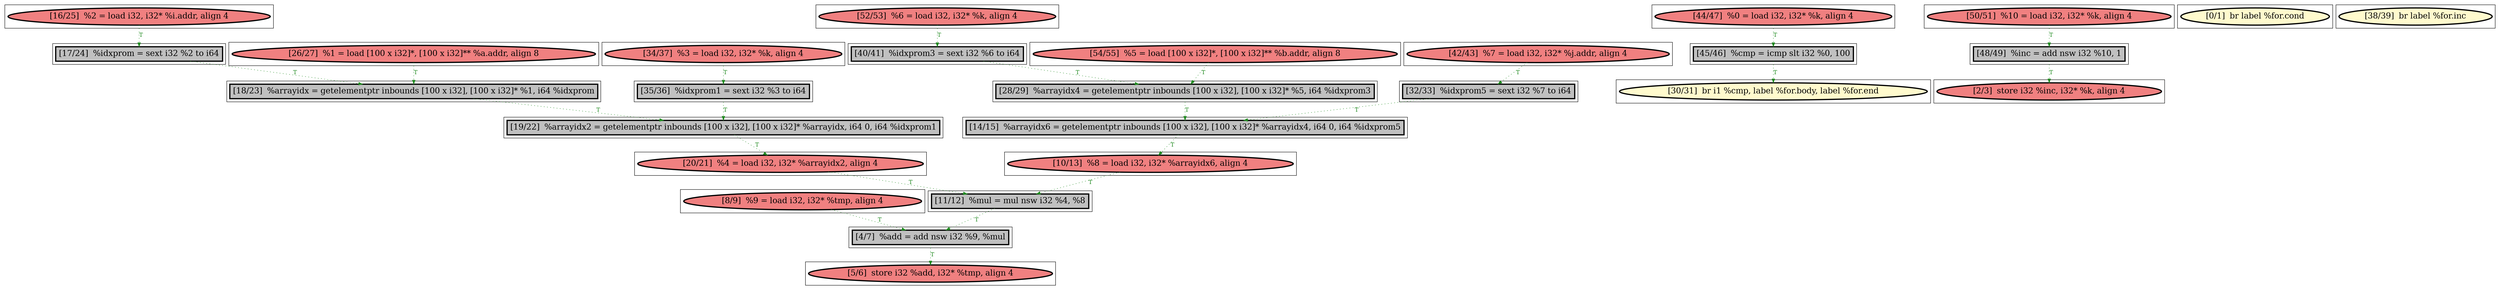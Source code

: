 
digraph G {



node349->node344 [style=dotted,color=forestgreen,label="T",fontcolor=forestgreen ]
node363->node364 [style=dotted,color=forestgreen,label="T",fontcolor=forestgreen ]
node358->node357 [style=dotted,color=forestgreen,label="T",fontcolor=forestgreen ]
node364->node368 [style=dotted,color=forestgreen,label="T",fontcolor=forestgreen ]
node350->node356 [style=dotted,color=forestgreen,label="T",fontcolor=forestgreen ]
node369->node356 [style=dotted,color=forestgreen,label="T",fontcolor=forestgreen ]
node353->node343 [style=dotted,color=forestgreen,label="T",fontcolor=forestgreen ]
node348->node349 [style=dotted,color=forestgreen,label="T",fontcolor=forestgreen ]
node357->node367 [style=dotted,color=forestgreen,label="T",fontcolor=forestgreen ]
node346->node349 [style=dotted,color=forestgreen,label="T",fontcolor=forestgreen ]
node352->node348 [style=dotted,color=forestgreen,label="T",fontcolor=forestgreen ]
node347->node346 [style=dotted,color=forestgreen,label="T",fontcolor=forestgreen ]
node359->node360 [style=dotted,color=forestgreen,label="T",fontcolor=forestgreen ]
node362->node353 [style=dotted,color=forestgreen,label="T",fontcolor=forestgreen ]
node354->node352 [style=dotted,color=forestgreen,label="T",fontcolor=forestgreen ]
node366->node350 [style=dotted,color=forestgreen,label="T",fontcolor=forestgreen ]
node368->node347 [style=dotted,color=forestgreen,label="T",fontcolor=forestgreen ]
node345->node344 [style=dotted,color=forestgreen,label="T",fontcolor=forestgreen ]
node361->node354 [style=dotted,color=forestgreen,label="T",fontcolor=forestgreen ]
node344->node351 [style=dotted,color=forestgreen,label="T",fontcolor=forestgreen ]
node355->node368 [style=dotted,color=forestgreen,label="T",fontcolor=forestgreen ]
node356->node352 [style=dotted,color=forestgreen,label="T",fontcolor=forestgreen ]
node360->node347 [style=dotted,color=forestgreen,label="T",fontcolor=forestgreen ]


subgraph cluster27 {


node369 [penwidth=3.0,fontsize=20,fillcolor=lightcoral,label="[26/27]  %1 = load [100 x i32]*, [100 x i32]** %a.addr, align 8",shape=ellipse,style=filled ]



}

subgraph cluster26 {


node368 [penwidth=3.0,fontsize=20,fillcolor=grey,label="[28/29]  %arrayidx4 = getelementptr inbounds [100 x i32], [100 x i32]* %5, i64 %idxprom3",shape=rectangle,style=filled ]



}

subgraph cluster25 {


node367 [penwidth=3.0,fontsize=20,fillcolor=lemonchiffon,label="[30/31]  br i1 %cmp, label %for.body, label %for.end",shape=ellipse,style=filled ]



}

subgraph cluster24 {


node366 [penwidth=3.0,fontsize=20,fillcolor=lightcoral,label="[16/25]  %2 = load i32, i32* %i.addr, align 4",shape=ellipse,style=filled ]



}

subgraph cluster22 {


node364 [penwidth=3.0,fontsize=20,fillcolor=grey,label="[40/41]  %idxprom3 = sext i32 %6 to i64",shape=rectangle,style=filled ]



}

subgraph cluster20 {


node362 [penwidth=3.0,fontsize=20,fillcolor=lightcoral,label="[50/51]  %10 = load i32, i32* %k, align 4",shape=ellipse,style=filled ]



}

subgraph cluster18 {


node360 [penwidth=3.0,fontsize=20,fillcolor=grey,label="[32/33]  %idxprom5 = sext i32 %7 to i64",shape=rectangle,style=filled ]



}

subgraph cluster16 {


node358 [penwidth=3.0,fontsize=20,fillcolor=lightcoral,label="[44/47]  %0 = load i32, i32* %k, align 4",shape=ellipse,style=filled ]



}

subgraph cluster17 {


node359 [penwidth=3.0,fontsize=20,fillcolor=lightcoral,label="[42/43]  %7 = load i32, i32* %j.addr, align 4",shape=ellipse,style=filled ]



}

subgraph cluster4 {


node346 [penwidth=3.0,fontsize=20,fillcolor=lightcoral,label="[10/13]  %8 = load i32, i32* %arrayidx6, align 4",shape=ellipse,style=filled ]



}

subgraph cluster3 {


node345 [penwidth=3.0,fontsize=20,fillcolor=lightcoral,label="[8/9]  %9 = load i32, i32* %tmp, align 4",shape=ellipse,style=filled ]



}

subgraph cluster2 {


node344 [penwidth=3.0,fontsize=20,fillcolor=grey,label="[4/7]  %add = add nsw i32 %9, %mul",shape=rectangle,style=filled ]



}

subgraph cluster1 {


node343 [penwidth=3.0,fontsize=20,fillcolor=lightcoral,label="[2/3]  store i32 %inc, i32* %k, align 4",shape=ellipse,style=filled ]



}

subgraph cluster12 {


node354 [penwidth=3.0,fontsize=20,fillcolor=grey,label="[35/36]  %idxprom1 = sext i32 %3 to i64",shape=rectangle,style=filled ]



}

subgraph cluster5 {


node347 [penwidth=3.0,fontsize=20,fillcolor=grey,label="[14/15]  %arrayidx6 = getelementptr inbounds [100 x i32], [100 x i32]* %arrayidx4, i64 0, i64 %idxprom5",shape=rectangle,style=filled ]



}

subgraph cluster0 {


node342 [penwidth=3.0,fontsize=20,fillcolor=lemonchiffon,label="[0/1]  br label %for.cond",shape=ellipse,style=filled ]



}

subgraph cluster6 {


node348 [penwidth=3.0,fontsize=20,fillcolor=lightcoral,label="[20/21]  %4 = load i32, i32* %arrayidx2, align 4",shape=ellipse,style=filled ]



}

subgraph cluster14 {


node356 [penwidth=3.0,fontsize=20,fillcolor=grey,label="[18/23]  %arrayidx = getelementptr inbounds [100 x i32], [100 x i32]* %1, i64 %idxprom",shape=rectangle,style=filled ]



}

subgraph cluster7 {


node349 [penwidth=3.0,fontsize=20,fillcolor=grey,label="[11/12]  %mul = mul nsw i32 %4, %8",shape=rectangle,style=filled ]



}

subgraph cluster23 {


node365 [penwidth=3.0,fontsize=20,fillcolor=lemonchiffon,label="[38/39]  br label %for.inc",shape=ellipse,style=filled ]



}

subgraph cluster8 {


node350 [penwidth=3.0,fontsize=20,fillcolor=grey,label="[17/24]  %idxprom = sext i32 %2 to i64",shape=rectangle,style=filled ]



}

subgraph cluster21 {


node363 [penwidth=3.0,fontsize=20,fillcolor=lightcoral,label="[52/53]  %6 = load i32, i32* %k, align 4",shape=ellipse,style=filled ]



}

subgraph cluster9 {


node351 [penwidth=3.0,fontsize=20,fillcolor=lightcoral,label="[5/6]  store i32 %add, i32* %tmp, align 4",shape=ellipse,style=filled ]



}

subgraph cluster19 {


node361 [penwidth=3.0,fontsize=20,fillcolor=lightcoral,label="[34/37]  %3 = load i32, i32* %k, align 4",shape=ellipse,style=filled ]



}

subgraph cluster10 {


node352 [penwidth=3.0,fontsize=20,fillcolor=grey,label="[19/22]  %arrayidx2 = getelementptr inbounds [100 x i32], [100 x i32]* %arrayidx, i64 0, i64 %idxprom1",shape=rectangle,style=filled ]



}

subgraph cluster11 {


node353 [penwidth=3.0,fontsize=20,fillcolor=grey,label="[48/49]  %inc = add nsw i32 %10, 1",shape=rectangle,style=filled ]



}

subgraph cluster13 {


node355 [penwidth=3.0,fontsize=20,fillcolor=lightcoral,label="[54/55]  %5 = load [100 x i32]*, [100 x i32]** %b.addr, align 8",shape=ellipse,style=filled ]



}

subgraph cluster15 {


node357 [penwidth=3.0,fontsize=20,fillcolor=grey,label="[45/46]  %cmp = icmp slt i32 %0, 100",shape=rectangle,style=filled ]



}

}
